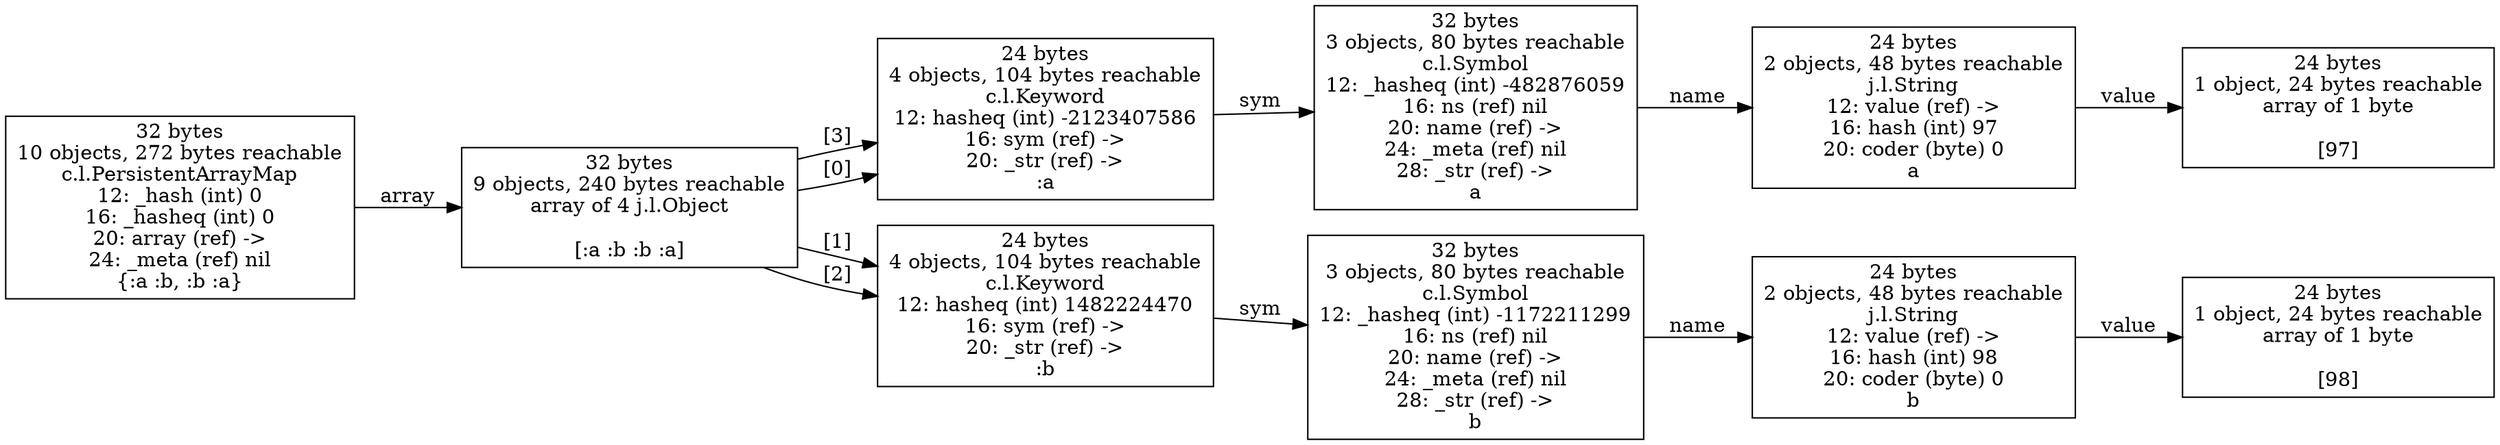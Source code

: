 digraph {
graph [layout=dot,rankdir=LR];
"26518643328" [label="32 bytes
9 objects, 240 bytes reachable
array of 4 j.l.Object

[:a :b :b :a]",shape=box];
"26518643584" [label="32 bytes
10 objects, 272 bytes reachable
c.l.PersistentArrayMap
12: _hash (int) 0
16: _hasheq (int) 0
20: array (ref) ->
24: _meta (ref) nil
{:a :b, :b :a}",shape=box];
"26559654592" [label="24 bytes
1 object, 24 bytes reachable
array of 1 byte

[98]",shape=box];
"26559647296" [label="24 bytes
2 objects, 48 bytes reachable
j.l.String
12: value (ref) ->
16: hash (int) 97
20: coder (byte) 0
a",shape=box];
"26559647936" [label="24 bytes
4 objects, 104 bytes reachable
c.l.Keyword
12: hasheq (int) -2123407586
16: sym (ref) ->
20: _str (ref) ->
:a",shape=box];
"26559655040" [label="24 bytes
4 objects, 104 bytes reachable
c.l.Keyword
12: hasheq (int) 1482224470
16: sym (ref) ->
20: _str (ref) ->
:b",shape=box];
"26559647488" [label="24 bytes
1 object, 24 bytes reachable
array of 1 byte

[97]",shape=box];
"26559654784" [label="32 bytes
3 objects, 80 bytes reachable
c.l.Symbol
12: _hasheq (int) -1172211299
16: ns (ref) nil
20: name (ref) ->
24: _meta (ref) nil
28: _str (ref) ->
b",shape=box];
"26559654400" [label="24 bytes
2 objects, 48 bytes reachable
j.l.String
12: value (ref) ->
16: hash (int) 98
20: coder (byte) 0
b",shape=box];
"26559647680" [label="32 bytes
3 objects, 80 bytes reachable
c.l.Symbol
12: _hasheq (int) -482876059
16: ns (ref) nil
20: name (ref) ->
24: _meta (ref) nil
28: _str (ref) ->
a",shape=box];
"26518643328" -> "26559647936" ["field-name"="[3]",label="[3]"];
"26518643328" -> "26559647936" ["field-name"="[0]",label="[0]"];
"26518643328" -> "26559655040" ["field-name"="[1]",label="[1]"];
"26518643328" -> "26559655040" ["field-name"="[2]",label="[2]"];
"26518643584" -> "26518643328" ["field-name"=array,label=array];
"26559647296" -> "26559647488" ["field-name"=value,label=value];
"26559647936" -> "26559647680" ["field-name"=sym,label=sym];
"26559655040" -> "26559654784" ["field-name"=sym,label=sym];
"26559654784" -> "26559654400" ["field-name"=name,label=name];
"26559654400" -> "26559654592" ["field-name"=value,label=value];
"26559647680" -> "26559647296" ["field-name"=name,label=name];
} 